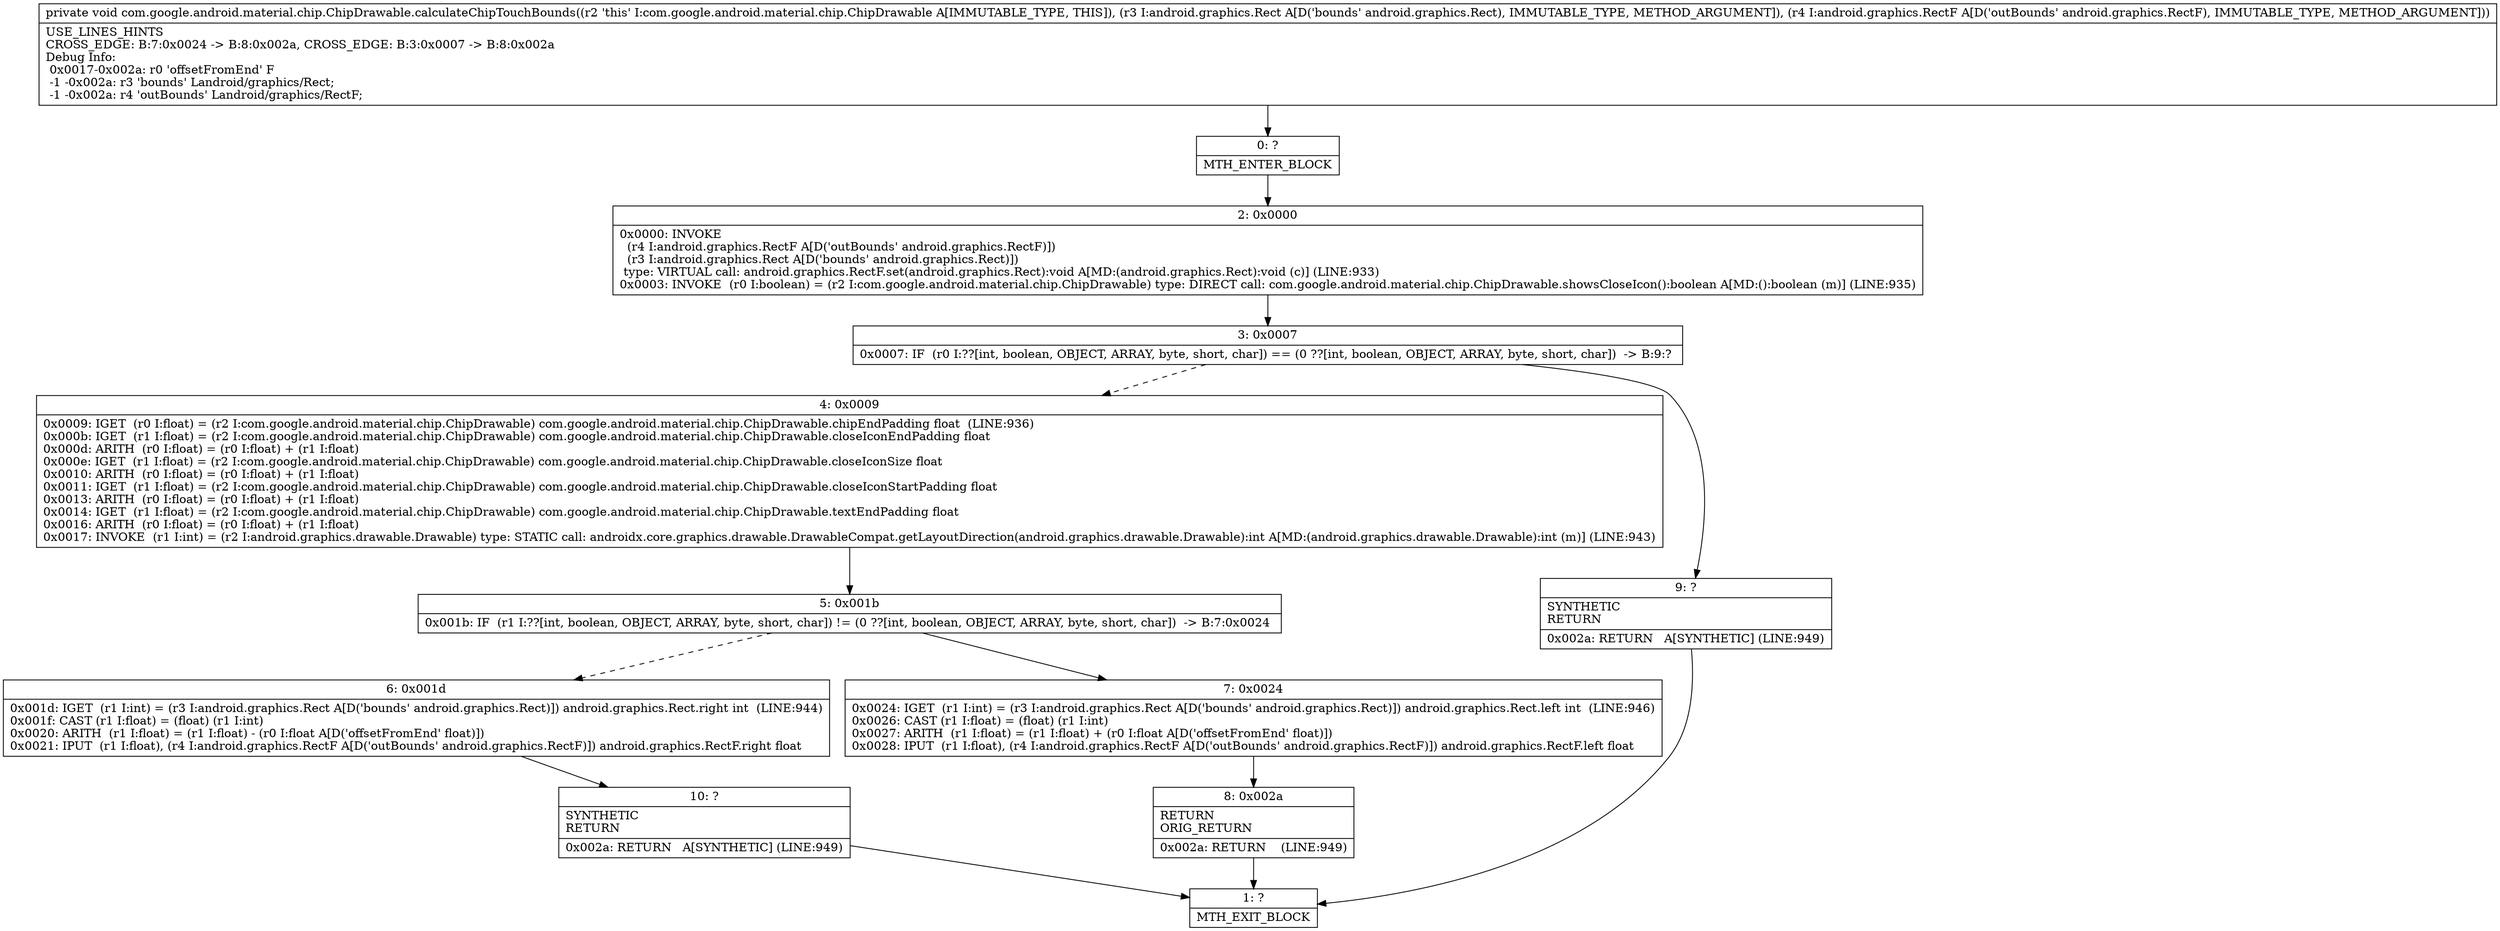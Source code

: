 digraph "CFG forcom.google.android.material.chip.ChipDrawable.calculateChipTouchBounds(Landroid\/graphics\/Rect;Landroid\/graphics\/RectF;)V" {
Node_0 [shape=record,label="{0\:\ ?|MTH_ENTER_BLOCK\l}"];
Node_2 [shape=record,label="{2\:\ 0x0000|0x0000: INVOKE  \l  (r4 I:android.graphics.RectF A[D('outBounds' android.graphics.RectF)])\l  (r3 I:android.graphics.Rect A[D('bounds' android.graphics.Rect)])\l type: VIRTUAL call: android.graphics.RectF.set(android.graphics.Rect):void A[MD:(android.graphics.Rect):void (c)] (LINE:933)\l0x0003: INVOKE  (r0 I:boolean) = (r2 I:com.google.android.material.chip.ChipDrawable) type: DIRECT call: com.google.android.material.chip.ChipDrawable.showsCloseIcon():boolean A[MD:():boolean (m)] (LINE:935)\l}"];
Node_3 [shape=record,label="{3\:\ 0x0007|0x0007: IF  (r0 I:??[int, boolean, OBJECT, ARRAY, byte, short, char]) == (0 ??[int, boolean, OBJECT, ARRAY, byte, short, char])  \-\> B:9:? \l}"];
Node_4 [shape=record,label="{4\:\ 0x0009|0x0009: IGET  (r0 I:float) = (r2 I:com.google.android.material.chip.ChipDrawable) com.google.android.material.chip.ChipDrawable.chipEndPadding float  (LINE:936)\l0x000b: IGET  (r1 I:float) = (r2 I:com.google.android.material.chip.ChipDrawable) com.google.android.material.chip.ChipDrawable.closeIconEndPadding float \l0x000d: ARITH  (r0 I:float) = (r0 I:float) + (r1 I:float) \l0x000e: IGET  (r1 I:float) = (r2 I:com.google.android.material.chip.ChipDrawable) com.google.android.material.chip.ChipDrawable.closeIconSize float \l0x0010: ARITH  (r0 I:float) = (r0 I:float) + (r1 I:float) \l0x0011: IGET  (r1 I:float) = (r2 I:com.google.android.material.chip.ChipDrawable) com.google.android.material.chip.ChipDrawable.closeIconStartPadding float \l0x0013: ARITH  (r0 I:float) = (r0 I:float) + (r1 I:float) \l0x0014: IGET  (r1 I:float) = (r2 I:com.google.android.material.chip.ChipDrawable) com.google.android.material.chip.ChipDrawable.textEndPadding float \l0x0016: ARITH  (r0 I:float) = (r0 I:float) + (r1 I:float) \l0x0017: INVOKE  (r1 I:int) = (r2 I:android.graphics.drawable.Drawable) type: STATIC call: androidx.core.graphics.drawable.DrawableCompat.getLayoutDirection(android.graphics.drawable.Drawable):int A[MD:(android.graphics.drawable.Drawable):int (m)] (LINE:943)\l}"];
Node_5 [shape=record,label="{5\:\ 0x001b|0x001b: IF  (r1 I:??[int, boolean, OBJECT, ARRAY, byte, short, char]) != (0 ??[int, boolean, OBJECT, ARRAY, byte, short, char])  \-\> B:7:0x0024 \l}"];
Node_6 [shape=record,label="{6\:\ 0x001d|0x001d: IGET  (r1 I:int) = (r3 I:android.graphics.Rect A[D('bounds' android.graphics.Rect)]) android.graphics.Rect.right int  (LINE:944)\l0x001f: CAST (r1 I:float) = (float) (r1 I:int) \l0x0020: ARITH  (r1 I:float) = (r1 I:float) \- (r0 I:float A[D('offsetFromEnd' float)]) \l0x0021: IPUT  (r1 I:float), (r4 I:android.graphics.RectF A[D('outBounds' android.graphics.RectF)]) android.graphics.RectF.right float \l}"];
Node_10 [shape=record,label="{10\:\ ?|SYNTHETIC\lRETURN\l|0x002a: RETURN   A[SYNTHETIC] (LINE:949)\l}"];
Node_1 [shape=record,label="{1\:\ ?|MTH_EXIT_BLOCK\l}"];
Node_7 [shape=record,label="{7\:\ 0x0024|0x0024: IGET  (r1 I:int) = (r3 I:android.graphics.Rect A[D('bounds' android.graphics.Rect)]) android.graphics.Rect.left int  (LINE:946)\l0x0026: CAST (r1 I:float) = (float) (r1 I:int) \l0x0027: ARITH  (r1 I:float) = (r1 I:float) + (r0 I:float A[D('offsetFromEnd' float)]) \l0x0028: IPUT  (r1 I:float), (r4 I:android.graphics.RectF A[D('outBounds' android.graphics.RectF)]) android.graphics.RectF.left float \l}"];
Node_8 [shape=record,label="{8\:\ 0x002a|RETURN\lORIG_RETURN\l|0x002a: RETURN    (LINE:949)\l}"];
Node_9 [shape=record,label="{9\:\ ?|SYNTHETIC\lRETURN\l|0x002a: RETURN   A[SYNTHETIC] (LINE:949)\l}"];
MethodNode[shape=record,label="{private void com.google.android.material.chip.ChipDrawable.calculateChipTouchBounds((r2 'this' I:com.google.android.material.chip.ChipDrawable A[IMMUTABLE_TYPE, THIS]), (r3 I:android.graphics.Rect A[D('bounds' android.graphics.Rect), IMMUTABLE_TYPE, METHOD_ARGUMENT]), (r4 I:android.graphics.RectF A[D('outBounds' android.graphics.RectF), IMMUTABLE_TYPE, METHOD_ARGUMENT]))  | USE_LINES_HINTS\lCROSS_EDGE: B:7:0x0024 \-\> B:8:0x002a, CROSS_EDGE: B:3:0x0007 \-\> B:8:0x002a\lDebug Info:\l  0x0017\-0x002a: r0 'offsetFromEnd' F\l  \-1 \-0x002a: r3 'bounds' Landroid\/graphics\/Rect;\l  \-1 \-0x002a: r4 'outBounds' Landroid\/graphics\/RectF;\l}"];
MethodNode -> Node_0;Node_0 -> Node_2;
Node_2 -> Node_3;
Node_3 -> Node_4[style=dashed];
Node_3 -> Node_9;
Node_4 -> Node_5;
Node_5 -> Node_6[style=dashed];
Node_5 -> Node_7;
Node_6 -> Node_10;
Node_10 -> Node_1;
Node_7 -> Node_8;
Node_8 -> Node_1;
Node_9 -> Node_1;
}

